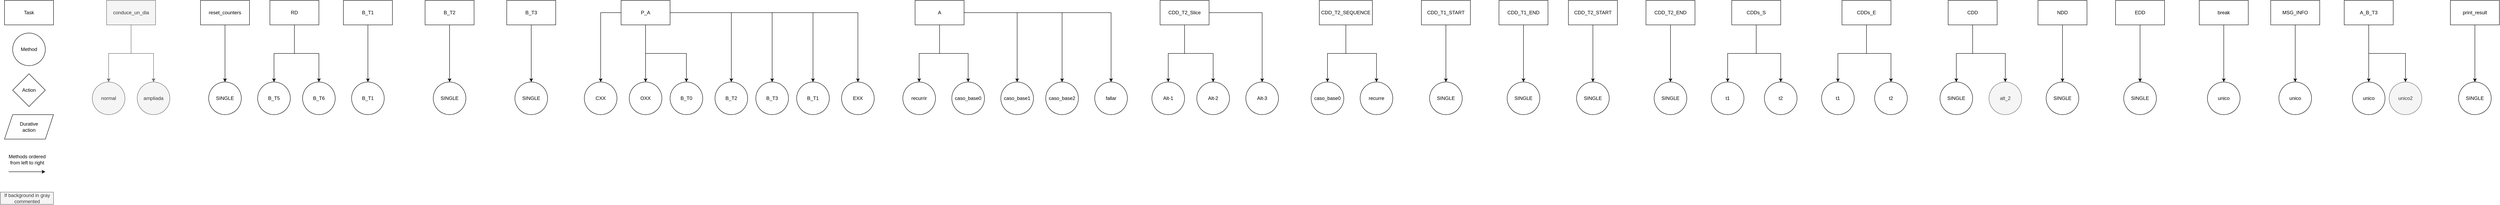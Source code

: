 <mxfile version="15.2.7" type="device"><diagram id="jNCSQhNbzezPEsd59u72" name="Page-1"><mxGraphModel dx="1422" dy="814" grid="1" gridSize="10" guides="1" tooltips="1" connect="1" arrows="1" fold="1" page="1" pageScale="1" pageWidth="850" pageHeight="1100" math="0" shadow="0"><root><mxCell id="0"/><mxCell id="1" parent="0"/><mxCell id="ge0Uwo4nREDQWKqBrZMX-1" value="Task" style="rounded=0;whiteSpace=wrap;html=1;" parent="1" vertex="1"><mxGeometry x="30" y="40" width="120" height="60" as="geometry"/></mxCell><mxCell id="ge0Uwo4nREDQWKqBrZMX-2" value="Method" style="ellipse;whiteSpace=wrap;html=1;aspect=fixed;" parent="1" vertex="1"><mxGeometry x="50" y="120" width="80" height="80" as="geometry"/></mxCell><mxCell id="ge0Uwo4nREDQWKqBrZMX-3" value="Action" style="rhombus;whiteSpace=wrap;html=1;" parent="1" vertex="1"><mxGeometry x="50" y="220" width="80" height="80" as="geometry"/></mxCell><mxCell id="ge0Uwo4nREDQWKqBrZMX-4" value="Durative&lt;br&gt;action" style="shape=parallelogram;perimeter=parallelogramPerimeter;whiteSpace=wrap;html=1;fixedSize=1;" parent="1" vertex="1"><mxGeometry x="30" y="320" width="120" height="60" as="geometry"/></mxCell><mxCell id="ge0Uwo4nREDQWKqBrZMX-15" style="edgeStyle=orthogonalEdgeStyle;rounded=0;orthogonalLoop=1;jettySize=auto;html=1;" parent="1" source="ge0Uwo4nREDQWKqBrZMX-5" target="ge0Uwo4nREDQWKqBrZMX-14" edge="1"><mxGeometry relative="1" as="geometry"/></mxCell><mxCell id="ge0Uwo4nREDQWKqBrZMX-5" value="reset_counters" style="rounded=0;whiteSpace=wrap;html=1;" parent="1" vertex="1"><mxGeometry x="510" y="40" width="120" height="60" as="geometry"/></mxCell><mxCell id="ge0Uwo4nREDQWKqBrZMX-8" style="edgeStyle=orthogonalEdgeStyle;rounded=0;orthogonalLoop=1;jettySize=auto;html=1;" parent="1" source="ge0Uwo4nREDQWKqBrZMX-6" target="ge0Uwo4nREDQWKqBrZMX-7" edge="1"><mxGeometry relative="1" as="geometry"/></mxCell><mxCell id="ge0Uwo4nREDQWKqBrZMX-10" style="edgeStyle=orthogonalEdgeStyle;rounded=0;orthogonalLoop=1;jettySize=auto;html=1;" parent="1" source="ge0Uwo4nREDQWKqBrZMX-6" target="ge0Uwo4nREDQWKqBrZMX-9" edge="1"><mxGeometry relative="1" as="geometry"/></mxCell><mxCell id="ge0Uwo4nREDQWKqBrZMX-6" value="RD" style="rounded=0;whiteSpace=wrap;html=1;" parent="1" vertex="1"><mxGeometry x="680" y="40" width="120" height="60" as="geometry"/></mxCell><mxCell id="ge0Uwo4nREDQWKqBrZMX-7" value="B_T5" style="ellipse;whiteSpace=wrap;html=1;aspect=fixed;" parent="1" vertex="1"><mxGeometry x="650" y="240" width="80" height="80" as="geometry"/></mxCell><mxCell id="ge0Uwo4nREDQWKqBrZMX-9" value="B_T6" style="ellipse;whiteSpace=wrap;html=1;aspect=fixed;" parent="1" vertex="1"><mxGeometry x="760" y="240" width="80" height="80" as="geometry"/></mxCell><mxCell id="ge0Uwo4nREDQWKqBrZMX-13" style="edgeStyle=orthogonalEdgeStyle;rounded=0;orthogonalLoop=1;jettySize=auto;html=1;" parent="1" source="ge0Uwo4nREDQWKqBrZMX-11" target="ge0Uwo4nREDQWKqBrZMX-12" edge="1"><mxGeometry relative="1" as="geometry"/></mxCell><mxCell id="ge0Uwo4nREDQWKqBrZMX-11" value="B_T1" style="rounded=0;whiteSpace=wrap;html=1;" parent="1" vertex="1"><mxGeometry x="860" y="40" width="120" height="60" as="geometry"/></mxCell><mxCell id="ge0Uwo4nREDQWKqBrZMX-12" value="B_T1" style="ellipse;whiteSpace=wrap;html=1;aspect=fixed;" parent="1" vertex="1"><mxGeometry x="880" y="240" width="80" height="80" as="geometry"/></mxCell><mxCell id="ge0Uwo4nREDQWKqBrZMX-14" value="SINGLE" style="ellipse;whiteSpace=wrap;html=1;aspect=fixed;" parent="1" vertex="1"><mxGeometry x="530" y="240" width="80" height="80" as="geometry"/></mxCell><mxCell id="ge0Uwo4nREDQWKqBrZMX-18" style="edgeStyle=orthogonalEdgeStyle;rounded=0;orthogonalLoop=1;jettySize=auto;html=1;" parent="1" source="ge0Uwo4nREDQWKqBrZMX-16" target="ge0Uwo4nREDQWKqBrZMX-17" edge="1"><mxGeometry relative="1" as="geometry"/></mxCell><mxCell id="ge0Uwo4nREDQWKqBrZMX-16" value="B_T2" style="rounded=0;whiteSpace=wrap;html=1;" parent="1" vertex="1"><mxGeometry x="1060" y="40" width="120" height="60" as="geometry"/></mxCell><mxCell id="ge0Uwo4nREDQWKqBrZMX-17" value="SINGLE" style="ellipse;whiteSpace=wrap;html=1;aspect=fixed;" parent="1" vertex="1"><mxGeometry x="1080" y="240" width="80" height="80" as="geometry"/></mxCell><mxCell id="ge0Uwo4nREDQWKqBrZMX-21" style="edgeStyle=orthogonalEdgeStyle;rounded=0;orthogonalLoop=1;jettySize=auto;html=1;" parent="1" source="ge0Uwo4nREDQWKqBrZMX-19" target="ge0Uwo4nREDQWKqBrZMX-20" edge="1"><mxGeometry relative="1" as="geometry"/></mxCell><mxCell id="ge0Uwo4nREDQWKqBrZMX-19" value="B_T3" style="rounded=0;whiteSpace=wrap;html=1;" parent="1" vertex="1"><mxGeometry x="1260" y="40" width="120" height="60" as="geometry"/></mxCell><mxCell id="ge0Uwo4nREDQWKqBrZMX-20" value="SINGLE" style="ellipse;whiteSpace=wrap;html=1;aspect=fixed;" parent="1" vertex="1"><mxGeometry x="1280" y="240" width="80" height="80" as="geometry"/></mxCell><mxCell id="iZUyHATtY5XLdRopYXKG-3" style="edgeStyle=orthogonalEdgeStyle;rounded=0;orthogonalLoop=1;jettySize=auto;html=1;" edge="1" parent="1" source="iZUyHATtY5XLdRopYXKG-1" target="iZUyHATtY5XLdRopYXKG-2"><mxGeometry relative="1" as="geometry"/></mxCell><mxCell id="iZUyHATtY5XLdRopYXKG-5" style="edgeStyle=orthogonalEdgeStyle;rounded=0;orthogonalLoop=1;jettySize=auto;html=1;" edge="1" parent="1" source="iZUyHATtY5XLdRopYXKG-1" target="iZUyHATtY5XLdRopYXKG-4"><mxGeometry relative="1" as="geometry"/></mxCell><mxCell id="iZUyHATtY5XLdRopYXKG-7" style="edgeStyle=orthogonalEdgeStyle;rounded=0;orthogonalLoop=1;jettySize=auto;html=1;" edge="1" parent="1" source="iZUyHATtY5XLdRopYXKG-1" target="iZUyHATtY5XLdRopYXKG-6"><mxGeometry relative="1" as="geometry"/></mxCell><mxCell id="iZUyHATtY5XLdRopYXKG-9" style="edgeStyle=orthogonalEdgeStyle;rounded=0;orthogonalLoop=1;jettySize=auto;html=1;" edge="1" parent="1" source="iZUyHATtY5XLdRopYXKG-1" target="iZUyHATtY5XLdRopYXKG-8"><mxGeometry relative="1" as="geometry"/></mxCell><mxCell id="iZUyHATtY5XLdRopYXKG-12" style="edgeStyle=orthogonalEdgeStyle;rounded=0;orthogonalLoop=1;jettySize=auto;html=1;" edge="1" parent="1" source="iZUyHATtY5XLdRopYXKG-1" target="iZUyHATtY5XLdRopYXKG-10"><mxGeometry relative="1" as="geometry"/></mxCell><mxCell id="iZUyHATtY5XLdRopYXKG-13" style="edgeStyle=orthogonalEdgeStyle;rounded=0;orthogonalLoop=1;jettySize=auto;html=1;entryX=0.5;entryY=0;entryDx=0;entryDy=0;" edge="1" parent="1" source="iZUyHATtY5XLdRopYXKG-1" target="iZUyHATtY5XLdRopYXKG-11"><mxGeometry relative="1" as="geometry"/></mxCell><mxCell id="iZUyHATtY5XLdRopYXKG-17" style="edgeStyle=orthogonalEdgeStyle;rounded=0;orthogonalLoop=1;jettySize=auto;html=1;entryX=0.5;entryY=0;entryDx=0;entryDy=0;" edge="1" parent="1" source="iZUyHATtY5XLdRopYXKG-1" target="iZUyHATtY5XLdRopYXKG-16"><mxGeometry relative="1" as="geometry"/></mxCell><mxCell id="iZUyHATtY5XLdRopYXKG-1" value="P_A" style="rounded=0;whiteSpace=wrap;html=1;" vertex="1" parent="1"><mxGeometry x="1540" y="40" width="120" height="60" as="geometry"/></mxCell><mxCell id="iZUyHATtY5XLdRopYXKG-2" value="CXX" style="ellipse;whiteSpace=wrap;html=1;aspect=fixed;" vertex="1" parent="1"><mxGeometry x="1450" y="240" width="80" height="80" as="geometry"/></mxCell><mxCell id="iZUyHATtY5XLdRopYXKG-4" value="OXX" style="ellipse;whiteSpace=wrap;html=1;aspect=fixed;" vertex="1" parent="1"><mxGeometry x="1560" y="240" width="80" height="80" as="geometry"/></mxCell><mxCell id="iZUyHATtY5XLdRopYXKG-6" value="B_T0" style="ellipse;whiteSpace=wrap;html=1;aspect=fixed;" vertex="1" parent="1"><mxGeometry x="1660" y="240" width="80" height="80" as="geometry"/></mxCell><mxCell id="iZUyHATtY5XLdRopYXKG-8" value="B_T2" style="ellipse;whiteSpace=wrap;html=1;aspect=fixed;" vertex="1" parent="1"><mxGeometry x="1770" y="240" width="80" height="80" as="geometry"/></mxCell><mxCell id="iZUyHATtY5XLdRopYXKG-10" value="B_T3" style="ellipse;whiteSpace=wrap;html=1;aspect=fixed;" vertex="1" parent="1"><mxGeometry x="1870" y="240" width="80" height="80" as="geometry"/></mxCell><mxCell id="iZUyHATtY5XLdRopYXKG-11" value="B_T1" style="ellipse;whiteSpace=wrap;html=1;aspect=fixed;" vertex="1" parent="1"><mxGeometry x="1970" y="240" width="80" height="80" as="geometry"/></mxCell><mxCell id="iZUyHATtY5XLdRopYXKG-14" value="Methods ordered &lt;br&gt;from left to right" style="text;html=1;align=center;verticalAlign=middle;resizable=0;points=[];autosize=1;strokeColor=none;fillColor=none;" vertex="1" parent="1"><mxGeometry x="30" y="415" width="110" height="30" as="geometry"/></mxCell><mxCell id="iZUyHATtY5XLdRopYXKG-15" value="" style="endArrow=classic;html=1;" edge="1" parent="1"><mxGeometry width="50" height="50" relative="1" as="geometry"><mxPoint x="40" y="460" as="sourcePoint"/><mxPoint x="130" y="460" as="targetPoint"/></mxGeometry></mxCell><mxCell id="iZUyHATtY5XLdRopYXKG-16" value="EXX" style="ellipse;whiteSpace=wrap;html=1;aspect=fixed;" vertex="1" parent="1"><mxGeometry x="2080" y="240" width="80" height="80" as="geometry"/></mxCell><mxCell id="iZUyHATtY5XLdRopYXKG-20" style="edgeStyle=orthogonalEdgeStyle;rounded=0;orthogonalLoop=1;jettySize=auto;html=1;" edge="1" parent="1" source="iZUyHATtY5XLdRopYXKG-18" target="iZUyHATtY5XLdRopYXKG-19"><mxGeometry relative="1" as="geometry"/></mxCell><mxCell id="iZUyHATtY5XLdRopYXKG-22" style="edgeStyle=orthogonalEdgeStyle;rounded=0;orthogonalLoop=1;jettySize=auto;html=1;" edge="1" parent="1" source="iZUyHATtY5XLdRopYXKG-18" target="iZUyHATtY5XLdRopYXKG-21"><mxGeometry relative="1" as="geometry"/></mxCell><mxCell id="iZUyHATtY5XLdRopYXKG-26" style="edgeStyle=orthogonalEdgeStyle;rounded=0;orthogonalLoop=1;jettySize=auto;html=1;" edge="1" parent="1" source="iZUyHATtY5XLdRopYXKG-18" target="iZUyHATtY5XLdRopYXKG-23"><mxGeometry relative="1" as="geometry"/></mxCell><mxCell id="iZUyHATtY5XLdRopYXKG-27" style="edgeStyle=orthogonalEdgeStyle;rounded=0;orthogonalLoop=1;jettySize=auto;html=1;entryX=0.5;entryY=0;entryDx=0;entryDy=0;" edge="1" parent="1" source="iZUyHATtY5XLdRopYXKG-18" target="iZUyHATtY5XLdRopYXKG-24"><mxGeometry relative="1" as="geometry"/></mxCell><mxCell id="iZUyHATtY5XLdRopYXKG-28" style="edgeStyle=orthogonalEdgeStyle;rounded=0;orthogonalLoop=1;jettySize=auto;html=1;" edge="1" parent="1" source="iZUyHATtY5XLdRopYXKG-18" target="iZUyHATtY5XLdRopYXKG-25"><mxGeometry relative="1" as="geometry"/></mxCell><mxCell id="iZUyHATtY5XLdRopYXKG-18" value="A" style="rounded=0;whiteSpace=wrap;html=1;" vertex="1" parent="1"><mxGeometry x="2260" y="40" width="120" height="60" as="geometry"/></mxCell><mxCell id="iZUyHATtY5XLdRopYXKG-19" value="recurrir" style="ellipse;whiteSpace=wrap;html=1;aspect=fixed;" vertex="1" parent="1"><mxGeometry x="2230" y="240" width="80" height="80" as="geometry"/></mxCell><mxCell id="iZUyHATtY5XLdRopYXKG-21" value="caso_base0" style="ellipse;whiteSpace=wrap;html=1;aspect=fixed;" vertex="1" parent="1"><mxGeometry x="2350" y="240" width="80" height="80" as="geometry"/></mxCell><mxCell id="iZUyHATtY5XLdRopYXKG-23" value="caso_base1" style="ellipse;whiteSpace=wrap;html=1;aspect=fixed;" vertex="1" parent="1"><mxGeometry x="2470" y="240" width="80" height="80" as="geometry"/></mxCell><mxCell id="iZUyHATtY5XLdRopYXKG-24" value="caso_base2" style="ellipse;whiteSpace=wrap;html=1;aspect=fixed;" vertex="1" parent="1"><mxGeometry x="2580" y="240" width="80" height="80" as="geometry"/></mxCell><mxCell id="iZUyHATtY5XLdRopYXKG-25" value="fallar" style="ellipse;whiteSpace=wrap;html=1;aspect=fixed;" vertex="1" parent="1"><mxGeometry x="2700" y="240" width="80" height="80" as="geometry"/></mxCell><mxCell id="iZUyHATtY5XLdRopYXKG-32" style="edgeStyle=orthogonalEdgeStyle;rounded=0;orthogonalLoop=1;jettySize=auto;html=1;" edge="1" parent="1" source="iZUyHATtY5XLdRopYXKG-29" target="iZUyHATtY5XLdRopYXKG-30"><mxGeometry relative="1" as="geometry"/></mxCell><mxCell id="iZUyHATtY5XLdRopYXKG-33" style="edgeStyle=orthogonalEdgeStyle;rounded=0;orthogonalLoop=1;jettySize=auto;html=1;" edge="1" parent="1" source="iZUyHATtY5XLdRopYXKG-29" target="iZUyHATtY5XLdRopYXKG-31"><mxGeometry relative="1" as="geometry"/></mxCell><mxCell id="iZUyHATtY5XLdRopYXKG-35" style="edgeStyle=orthogonalEdgeStyle;rounded=0;orthogonalLoop=1;jettySize=auto;html=1;" edge="1" parent="1" source="iZUyHATtY5XLdRopYXKG-29" target="iZUyHATtY5XLdRopYXKG-34"><mxGeometry relative="1" as="geometry"/></mxCell><mxCell id="iZUyHATtY5XLdRopYXKG-29" value="CDD_T2_Slice" style="rounded=0;whiteSpace=wrap;html=1;" vertex="1" parent="1"><mxGeometry x="2860" y="40" width="120" height="60" as="geometry"/></mxCell><mxCell id="iZUyHATtY5XLdRopYXKG-30" value="Alt-1" style="ellipse;whiteSpace=wrap;html=1;aspect=fixed;" vertex="1" parent="1"><mxGeometry x="2840" y="240" width="80" height="80" as="geometry"/></mxCell><mxCell id="iZUyHATtY5XLdRopYXKG-31" value="Alt-2" style="ellipse;whiteSpace=wrap;html=1;aspect=fixed;" vertex="1" parent="1"><mxGeometry x="2950" y="240" width="80" height="80" as="geometry"/></mxCell><mxCell id="iZUyHATtY5XLdRopYXKG-34" value="Alt-3" style="ellipse;whiteSpace=wrap;html=1;aspect=fixed;" vertex="1" parent="1"><mxGeometry x="3070" y="240" width="80" height="80" as="geometry"/></mxCell><mxCell id="iZUyHATtY5XLdRopYXKG-39" style="edgeStyle=orthogonalEdgeStyle;rounded=0;orthogonalLoop=1;jettySize=auto;html=1;entryX=0.5;entryY=0;entryDx=0;entryDy=0;" edge="1" parent="1" source="iZUyHATtY5XLdRopYXKG-36" target="iZUyHATtY5XLdRopYXKG-37"><mxGeometry relative="1" as="geometry"/></mxCell><mxCell id="iZUyHATtY5XLdRopYXKG-40" style="edgeStyle=orthogonalEdgeStyle;rounded=0;orthogonalLoop=1;jettySize=auto;html=1;" edge="1" parent="1" source="iZUyHATtY5XLdRopYXKG-36" target="iZUyHATtY5XLdRopYXKG-38"><mxGeometry relative="1" as="geometry"/></mxCell><mxCell id="iZUyHATtY5XLdRopYXKG-36" value="CDD_T2_SEQUENCE" style="rounded=0;whiteSpace=wrap;html=1;" vertex="1" parent="1"><mxGeometry x="3250" y="40" width="130" height="60" as="geometry"/></mxCell><mxCell id="iZUyHATtY5XLdRopYXKG-37" value="caso_base0" style="ellipse;whiteSpace=wrap;html=1;aspect=fixed;" vertex="1" parent="1"><mxGeometry x="3230" y="240" width="80" height="80" as="geometry"/></mxCell><mxCell id="iZUyHATtY5XLdRopYXKG-38" value="recurre" style="ellipse;whiteSpace=wrap;html=1;aspect=fixed;" vertex="1" parent="1"><mxGeometry x="3350" y="240" width="80" height="80" as="geometry"/></mxCell><mxCell id="iZUyHATtY5XLdRopYXKG-43" style="edgeStyle=orthogonalEdgeStyle;rounded=0;orthogonalLoop=1;jettySize=auto;html=1;" edge="1" parent="1" source="iZUyHATtY5XLdRopYXKG-41" target="iZUyHATtY5XLdRopYXKG-42"><mxGeometry relative="1" as="geometry"/></mxCell><mxCell id="iZUyHATtY5XLdRopYXKG-41" value="CDD_T1_START" style="rounded=0;whiteSpace=wrap;html=1;" vertex="1" parent="1"><mxGeometry x="3500" y="40" width="120" height="60" as="geometry"/></mxCell><mxCell id="iZUyHATtY5XLdRopYXKG-42" value="SINGLE" style="ellipse;whiteSpace=wrap;html=1;aspect=fixed;" vertex="1" parent="1"><mxGeometry x="3520" y="240" width="80" height="80" as="geometry"/></mxCell><mxCell id="iZUyHATtY5XLdRopYXKG-46" style="edgeStyle=orthogonalEdgeStyle;rounded=0;orthogonalLoop=1;jettySize=auto;html=1;" edge="1" parent="1" source="iZUyHATtY5XLdRopYXKG-44" target="iZUyHATtY5XLdRopYXKG-45"><mxGeometry relative="1" as="geometry"/></mxCell><mxCell id="iZUyHATtY5XLdRopYXKG-44" value="CDD_T1_END" style="rounded=0;whiteSpace=wrap;html=1;" vertex="1" parent="1"><mxGeometry x="3690" y="40" width="120" height="60" as="geometry"/></mxCell><mxCell id="iZUyHATtY5XLdRopYXKG-45" value="SINGLE" style="ellipse;whiteSpace=wrap;html=1;aspect=fixed;" vertex="1" parent="1"><mxGeometry x="3710" y="240" width="80" height="80" as="geometry"/></mxCell><mxCell id="iZUyHATtY5XLdRopYXKG-47" style="edgeStyle=orthogonalEdgeStyle;rounded=0;orthogonalLoop=1;jettySize=auto;html=1;" edge="1" parent="1" source="iZUyHATtY5XLdRopYXKG-48" target="iZUyHATtY5XLdRopYXKG-49"><mxGeometry relative="1" as="geometry"/></mxCell><mxCell id="iZUyHATtY5XLdRopYXKG-48" value="CDD_T2_START" style="rounded=0;whiteSpace=wrap;html=1;" vertex="1" parent="1"><mxGeometry x="3860" y="40" width="120" height="60" as="geometry"/></mxCell><mxCell id="iZUyHATtY5XLdRopYXKG-49" value="SINGLE" style="ellipse;whiteSpace=wrap;html=1;aspect=fixed;" vertex="1" parent="1"><mxGeometry x="3880" y="240" width="80" height="80" as="geometry"/></mxCell><mxCell id="iZUyHATtY5XLdRopYXKG-50" style="edgeStyle=orthogonalEdgeStyle;rounded=0;orthogonalLoop=1;jettySize=auto;html=1;" edge="1" parent="1" source="iZUyHATtY5XLdRopYXKG-51" target="iZUyHATtY5XLdRopYXKG-52"><mxGeometry relative="1" as="geometry"/></mxCell><mxCell id="iZUyHATtY5XLdRopYXKG-51" value="CDD_T2_END" style="rounded=0;whiteSpace=wrap;html=1;" vertex="1" parent="1"><mxGeometry x="4050" y="40" width="120" height="60" as="geometry"/></mxCell><mxCell id="iZUyHATtY5XLdRopYXKG-52" value="SINGLE" style="ellipse;whiteSpace=wrap;html=1;aspect=fixed;" vertex="1" parent="1"><mxGeometry x="4070" y="240" width="80" height="80" as="geometry"/></mxCell><mxCell id="iZUyHATtY5XLdRopYXKG-56" style="edgeStyle=orthogonalEdgeStyle;rounded=0;orthogonalLoop=1;jettySize=auto;html=1;" edge="1" parent="1" source="iZUyHATtY5XLdRopYXKG-53" target="iZUyHATtY5XLdRopYXKG-54"><mxGeometry relative="1" as="geometry"/></mxCell><mxCell id="iZUyHATtY5XLdRopYXKG-57" style="edgeStyle=orthogonalEdgeStyle;rounded=0;orthogonalLoop=1;jettySize=auto;html=1;" edge="1" parent="1" source="iZUyHATtY5XLdRopYXKG-53" target="iZUyHATtY5XLdRopYXKG-55"><mxGeometry relative="1" as="geometry"/></mxCell><mxCell id="iZUyHATtY5XLdRopYXKG-53" value="CDDs_S" style="rounded=0;whiteSpace=wrap;html=1;" vertex="1" parent="1"><mxGeometry x="4260" y="40" width="120" height="60" as="geometry"/></mxCell><mxCell id="iZUyHATtY5XLdRopYXKG-54" value="t1" style="ellipse;whiteSpace=wrap;html=1;aspect=fixed;" vertex="1" parent="1"><mxGeometry x="4210" y="240" width="80" height="80" as="geometry"/></mxCell><mxCell id="iZUyHATtY5XLdRopYXKG-55" value="t2" style="ellipse;whiteSpace=wrap;html=1;aspect=fixed;" vertex="1" parent="1"><mxGeometry x="4340" y="240" width="80" height="80" as="geometry"/></mxCell><mxCell id="iZUyHATtY5XLdRopYXKG-58" style="edgeStyle=orthogonalEdgeStyle;rounded=0;orthogonalLoop=1;jettySize=auto;html=1;" edge="1" parent="1" source="iZUyHATtY5XLdRopYXKG-60" target="iZUyHATtY5XLdRopYXKG-61"><mxGeometry relative="1" as="geometry"/></mxCell><mxCell id="iZUyHATtY5XLdRopYXKG-59" style="edgeStyle=orthogonalEdgeStyle;rounded=0;orthogonalLoop=1;jettySize=auto;html=1;" edge="1" parent="1" source="iZUyHATtY5XLdRopYXKG-60" target="iZUyHATtY5XLdRopYXKG-62"><mxGeometry relative="1" as="geometry"/></mxCell><mxCell id="iZUyHATtY5XLdRopYXKG-60" value="CDDs_E" style="rounded=0;whiteSpace=wrap;html=1;" vertex="1" parent="1"><mxGeometry x="4530" y="40" width="120" height="60" as="geometry"/></mxCell><mxCell id="iZUyHATtY5XLdRopYXKG-61" value="t1" style="ellipse;whiteSpace=wrap;html=1;aspect=fixed;" vertex="1" parent="1"><mxGeometry x="4480" y="240" width="80" height="80" as="geometry"/></mxCell><mxCell id="iZUyHATtY5XLdRopYXKG-62" value="t2" style="ellipse;whiteSpace=wrap;html=1;aspect=fixed;" vertex="1" parent="1"><mxGeometry x="4610" y="240" width="80" height="80" as="geometry"/></mxCell><mxCell id="iZUyHATtY5XLdRopYXKG-63" value="If background in gray &lt;br&gt;commented" style="text;html=1;align=center;verticalAlign=middle;resizable=0;points=[];autosize=1;strokeColor=#666666;fillColor=#f5f5f5;fontColor=#333333;" vertex="1" parent="1"><mxGeometry x="20" y="510" width="130" height="30" as="geometry"/></mxCell><mxCell id="iZUyHATtY5XLdRopYXKG-67" style="edgeStyle=orthogonalEdgeStyle;rounded=0;orthogonalLoop=1;jettySize=auto;html=1;" edge="1" parent="1" source="iZUyHATtY5XLdRopYXKG-64" target="iZUyHATtY5XLdRopYXKG-65"><mxGeometry relative="1" as="geometry"/></mxCell><mxCell id="iZUyHATtY5XLdRopYXKG-68" style="edgeStyle=orthogonalEdgeStyle;rounded=0;orthogonalLoop=1;jettySize=auto;html=1;" edge="1" parent="1" source="iZUyHATtY5XLdRopYXKG-64" target="iZUyHATtY5XLdRopYXKG-66"><mxGeometry relative="1" as="geometry"/></mxCell><mxCell id="iZUyHATtY5XLdRopYXKG-64" value="CDD" style="rounded=0;whiteSpace=wrap;html=1;" vertex="1" parent="1"><mxGeometry x="4790" y="40" width="120" height="60" as="geometry"/></mxCell><mxCell id="iZUyHATtY5XLdRopYXKG-65" value="SINGLE" style="ellipse;whiteSpace=wrap;html=1;aspect=fixed;" vertex="1" parent="1"><mxGeometry x="4770" y="240" width="80" height="80" as="geometry"/></mxCell><mxCell id="iZUyHATtY5XLdRopYXKG-66" value="alt_2" style="ellipse;whiteSpace=wrap;html=1;aspect=fixed;fillColor=#f5f5f5;strokeColor=#666666;fontColor=#333333;" vertex="1" parent="1"><mxGeometry x="4890" y="240" width="80" height="80" as="geometry"/></mxCell><mxCell id="iZUyHATtY5XLdRopYXKG-69" style="edgeStyle=orthogonalEdgeStyle;rounded=0;orthogonalLoop=1;jettySize=auto;html=1;" edge="1" parent="1" source="iZUyHATtY5XLdRopYXKG-70" target="iZUyHATtY5XLdRopYXKG-71"><mxGeometry relative="1" as="geometry"/></mxCell><mxCell id="iZUyHATtY5XLdRopYXKG-70" value="NDD" style="rounded=0;whiteSpace=wrap;html=1;" vertex="1" parent="1"><mxGeometry x="5010" y="40" width="120" height="60" as="geometry"/></mxCell><mxCell id="iZUyHATtY5XLdRopYXKG-71" value="SINGLE" style="ellipse;whiteSpace=wrap;html=1;aspect=fixed;" vertex="1" parent="1"><mxGeometry x="5030" y="240" width="80" height="80" as="geometry"/></mxCell><mxCell id="iZUyHATtY5XLdRopYXKG-72" style="edgeStyle=orthogonalEdgeStyle;rounded=0;orthogonalLoop=1;jettySize=auto;html=1;" edge="1" parent="1" source="iZUyHATtY5XLdRopYXKG-73" target="iZUyHATtY5XLdRopYXKG-74"><mxGeometry relative="1" as="geometry"/></mxCell><mxCell id="iZUyHATtY5XLdRopYXKG-73" value="EDD" style="rounded=0;whiteSpace=wrap;html=1;" vertex="1" parent="1"><mxGeometry x="5200" y="40" width="120" height="60" as="geometry"/></mxCell><mxCell id="iZUyHATtY5XLdRopYXKG-74" value="SINGLE" style="ellipse;whiteSpace=wrap;html=1;aspect=fixed;" vertex="1" parent="1"><mxGeometry x="5220" y="240" width="80" height="80" as="geometry"/></mxCell><mxCell id="iZUyHATtY5XLdRopYXKG-78" style="edgeStyle=orthogonalEdgeStyle;rounded=0;orthogonalLoop=1;jettySize=auto;html=1;entryX=0.5;entryY=0;entryDx=0;entryDy=0;" edge="1" parent="1" source="iZUyHATtY5XLdRopYXKG-75" target="iZUyHATtY5XLdRopYXKG-77"><mxGeometry relative="1" as="geometry"/></mxCell><mxCell id="iZUyHATtY5XLdRopYXKG-75" value="break" style="rounded=0;whiteSpace=wrap;html=1;" vertex="1" parent="1"><mxGeometry x="5405" y="40" width="120" height="60" as="geometry"/></mxCell><mxCell id="iZUyHATtY5XLdRopYXKG-77" value="unico" style="ellipse;whiteSpace=wrap;html=1;aspect=fixed;" vertex="1" parent="1"><mxGeometry x="5425" y="240" width="80" height="80" as="geometry"/></mxCell><mxCell id="iZUyHATtY5XLdRopYXKG-79" style="edgeStyle=orthogonalEdgeStyle;rounded=0;orthogonalLoop=1;jettySize=auto;html=1;entryX=0.5;entryY=0;entryDx=0;entryDy=0;" edge="1" parent="1" source="iZUyHATtY5XLdRopYXKG-80" target="iZUyHATtY5XLdRopYXKG-81"><mxGeometry relative="1" as="geometry"/></mxCell><mxCell id="iZUyHATtY5XLdRopYXKG-80" value="MSG_INFO" style="rounded=0;whiteSpace=wrap;html=1;" vertex="1" parent="1"><mxGeometry x="5580" y="40" width="120" height="60" as="geometry"/></mxCell><mxCell id="iZUyHATtY5XLdRopYXKG-81" value="unico" style="ellipse;whiteSpace=wrap;html=1;aspect=fixed;" vertex="1" parent="1"><mxGeometry x="5600" y="240" width="80" height="80" as="geometry"/></mxCell><mxCell id="iZUyHATtY5XLdRopYXKG-82" style="edgeStyle=orthogonalEdgeStyle;rounded=0;orthogonalLoop=1;jettySize=auto;html=1;entryX=0.5;entryY=0;entryDx=0;entryDy=0;" edge="1" parent="1" source="iZUyHATtY5XLdRopYXKG-83" target="iZUyHATtY5XLdRopYXKG-84"><mxGeometry relative="1" as="geometry"/></mxCell><mxCell id="iZUyHATtY5XLdRopYXKG-86" style="edgeStyle=orthogonalEdgeStyle;rounded=0;orthogonalLoop=1;jettySize=auto;html=1;" edge="1" parent="1" source="iZUyHATtY5XLdRopYXKG-83" target="iZUyHATtY5XLdRopYXKG-85"><mxGeometry relative="1" as="geometry"/></mxCell><mxCell id="iZUyHATtY5XLdRopYXKG-83" value="A_B_T3" style="rounded=0;whiteSpace=wrap;html=1;" vertex="1" parent="1"><mxGeometry x="5760" y="40" width="120" height="60" as="geometry"/></mxCell><mxCell id="iZUyHATtY5XLdRopYXKG-84" value="unico" style="ellipse;whiteSpace=wrap;html=1;aspect=fixed;" vertex="1" parent="1"><mxGeometry x="5780" y="240" width="80" height="80" as="geometry"/></mxCell><mxCell id="iZUyHATtY5XLdRopYXKG-85" value="unico2" style="ellipse;whiteSpace=wrap;html=1;aspect=fixed;fillColor=#f5f5f5;strokeColor=#666666;fontColor=#333333;" vertex="1" parent="1"><mxGeometry x="5870" y="240" width="80" height="80" as="geometry"/></mxCell><mxCell id="iZUyHATtY5XLdRopYXKG-87" style="edgeStyle=orthogonalEdgeStyle;rounded=0;orthogonalLoop=1;jettySize=auto;html=1;entryX=0.5;entryY=0;entryDx=0;entryDy=0;" edge="1" parent="1" source="iZUyHATtY5XLdRopYXKG-88" target="iZUyHATtY5XLdRopYXKG-89"><mxGeometry relative="1" as="geometry"/></mxCell><mxCell id="iZUyHATtY5XLdRopYXKG-88" value="print_result" style="rounded=0;whiteSpace=wrap;html=1;" vertex="1" parent="1"><mxGeometry x="6020" y="40" width="120" height="60" as="geometry"/></mxCell><mxCell id="iZUyHATtY5XLdRopYXKG-89" value="SINGLE" style="ellipse;whiteSpace=wrap;html=1;aspect=fixed;" vertex="1" parent="1"><mxGeometry x="6040" y="240" width="80" height="80" as="geometry"/></mxCell><mxCell id="iZUyHATtY5XLdRopYXKG-93" style="edgeStyle=orthogonalEdgeStyle;rounded=0;orthogonalLoop=1;jettySize=auto;html=1;entryX=0.5;entryY=0;entryDx=0;entryDy=0;fillColor=#f5f5f5;strokeColor=#666666;" edge="1" parent="1" source="iZUyHATtY5XLdRopYXKG-90" target="iZUyHATtY5XLdRopYXKG-91"><mxGeometry relative="1" as="geometry"/></mxCell><mxCell id="iZUyHATtY5XLdRopYXKG-94" style="edgeStyle=orthogonalEdgeStyle;rounded=0;orthogonalLoop=1;jettySize=auto;html=1;fillColor=#f5f5f5;strokeColor=#666666;" edge="1" parent="1" source="iZUyHATtY5XLdRopYXKG-90" target="iZUyHATtY5XLdRopYXKG-92"><mxGeometry relative="1" as="geometry"/></mxCell><mxCell id="iZUyHATtY5XLdRopYXKG-90" value="conduce_un_dia" style="rounded=0;whiteSpace=wrap;html=1;fillColor=#f5f5f5;strokeColor=#666666;fontColor=#333333;" vertex="1" parent="1"><mxGeometry x="280" y="40" width="120" height="60" as="geometry"/></mxCell><mxCell id="iZUyHATtY5XLdRopYXKG-91" value="normal" style="ellipse;whiteSpace=wrap;html=1;aspect=fixed;fillColor=#f5f5f5;strokeColor=#666666;fontColor=#333333;" vertex="1" parent="1"><mxGeometry x="245" y="240" width="80" height="80" as="geometry"/></mxCell><mxCell id="iZUyHATtY5XLdRopYXKG-92" value="ampliada" style="ellipse;whiteSpace=wrap;html=1;aspect=fixed;fillColor=#f5f5f5;strokeColor=#666666;fontColor=#333333;" vertex="1" parent="1"><mxGeometry x="355" y="240" width="80" height="80" as="geometry"/></mxCell></root></mxGraphModel></diagram></mxfile>